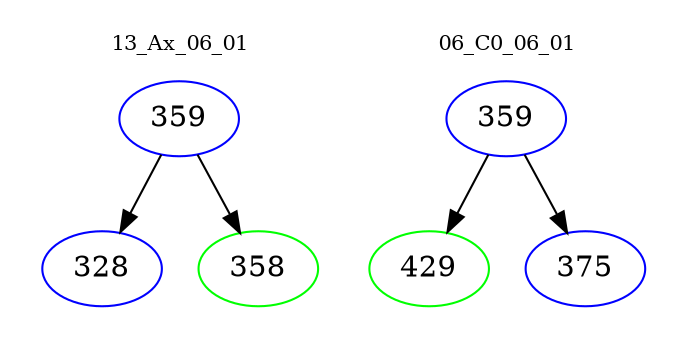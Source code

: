 digraph{
subgraph cluster_0 {
color = white
label = "13_Ax_06_01";
fontsize=10;
T0_359 [label="359", color="blue"]
T0_359 -> T0_328 [color="black"]
T0_328 [label="328", color="blue"]
T0_359 -> T0_358 [color="black"]
T0_358 [label="358", color="green"]
}
subgraph cluster_1 {
color = white
label = "06_C0_06_01";
fontsize=10;
T1_359 [label="359", color="blue"]
T1_359 -> T1_429 [color="black"]
T1_429 [label="429", color="green"]
T1_359 -> T1_375 [color="black"]
T1_375 [label="375", color="blue"]
}
}
